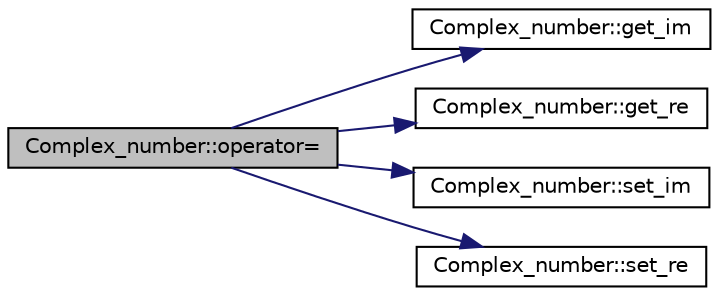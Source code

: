 digraph "Complex_number::operator="
{
 // LATEX_PDF_SIZE
  edge [fontname="Helvetica",fontsize="10",labelfontname="Helvetica",labelfontsize="10"];
  node [fontname="Helvetica",fontsize="10",shape=record];
  rankdir="LR";
  Node1 [label="Complex_number::operator=",height=0.2,width=0.4,color="black", fillcolor="grey75", style="filled", fontcolor="black",tooltip="Copy operator."];
  Node1 -> Node2 [color="midnightblue",fontsize="10",style="solid",fontname="Helvetica"];
  Node2 [label="Complex_number::get_im",height=0.2,width=0.4,color="black", fillcolor="white", style="filled",URL="$classComplex__number.html#adf1d1d7266ccd498a79f6aeb509df99a",tooltip="im getter."];
  Node1 -> Node3 [color="midnightblue",fontsize="10",style="solid",fontname="Helvetica"];
  Node3 [label="Complex_number::get_re",height=0.2,width=0.4,color="black", fillcolor="white", style="filled",URL="$classComplex__number.html#a77a5090d8a89b1f907565c2fc6faaee5",tooltip="re getter."];
  Node1 -> Node4 [color="midnightblue",fontsize="10",style="solid",fontname="Helvetica"];
  Node4 [label="Complex_number::set_im",height=0.2,width=0.4,color="black", fillcolor="white", style="filled",URL="$classComplex__number.html#a81127d4eac5ac8ad58e80f2255768592",tooltip="im setter."];
  Node1 -> Node5 [color="midnightblue",fontsize="10",style="solid",fontname="Helvetica"];
  Node5 [label="Complex_number::set_re",height=0.2,width=0.4,color="black", fillcolor="white", style="filled",URL="$classComplex__number.html#ab3a38d12db80f6d88a31179b3bafc989",tooltip="re setter."];
}
